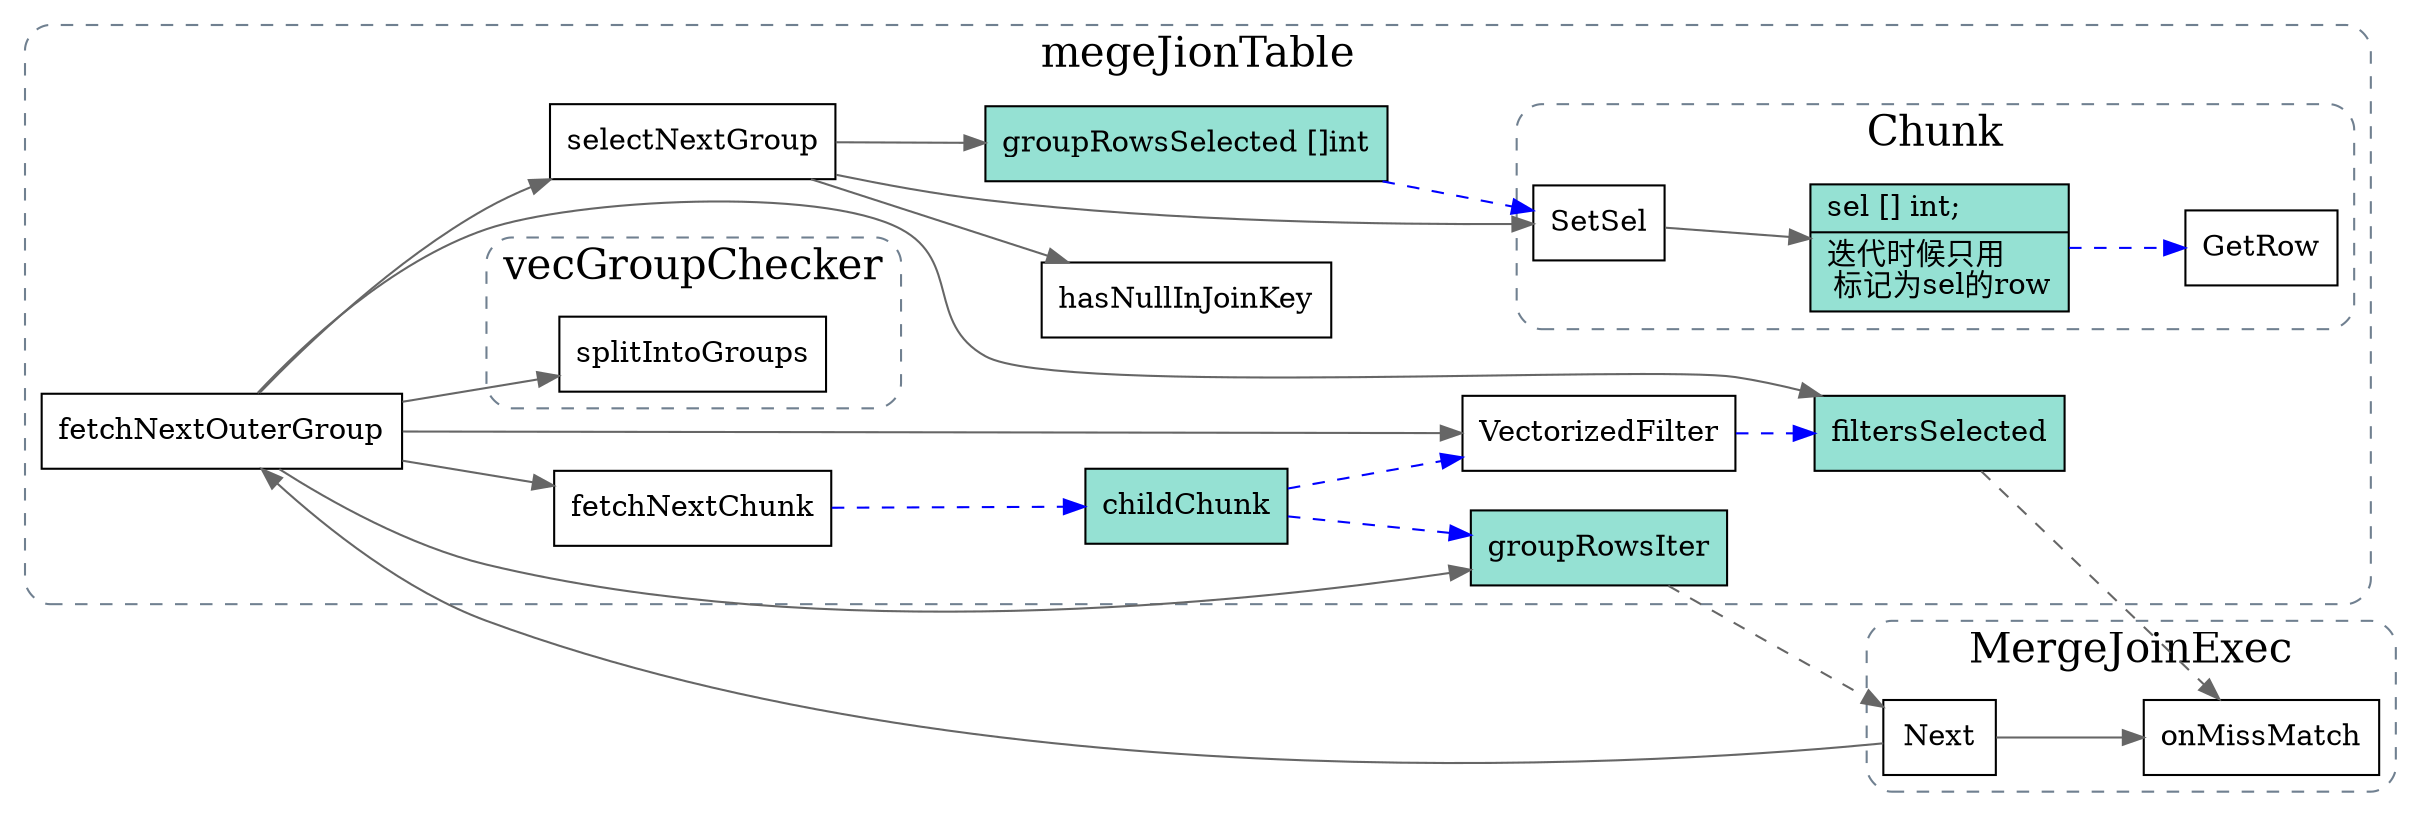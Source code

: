 digraph mergeJoinTable_fetchNextOuterGroup {
  node[shape=box];
  edge[color=gray40];
  newrank=true;
  rankdir=LR;
  subgraph cluster_megeJionTable {
    graph[label="megeJionTable";fontsize=20;style="rounded,dashed";color="slategrey"]
    fetchNextOuterGroup -> {
      fetchNextChunk;
      VectorizedFilter;
      filtersSelected;
      splitIntoGroups;
      selectNextGroup;
      groupRowsIter;
    }
    filtersSelected[
      shape=record;
      style=filled;
      fillcolor="#95e1d3"
      label="{{
        filtersSelected
      }}"
    ];
    childChunk[
      shape=record;
      style=filled;
      fillcolor="#95e1d3"
      label="{{
        childChunk
      }}"
    ];
    groupRowsIter[
      shape=record;
      style=filled;
      fillcolor="#95e1d3"
      label="{{
        groupRowsIter
      }}"
    ];

    subgraph cluster_vecGroupChecker {
      graph[label="vecGroupChecker";fontsize=20;style="rounded,dashed";color="slategrey"]
      splitIntoGroups;
    }
    subgraph cluster_Chunk {
      graph[label="Chunk";fontsize=20;style="rounded,dashed";color="slategrey"]
      SetSel -> sel;
      sel[
        shape=record;
        style=filled;
        fillcolor="#95e1d3"
        label="{{
          sel [] int;\l|
          迭代时候只用\l 
          标记为sel的row\l
        }}"
      ];
      edge[style=dashed;color=blue];
      sel -> GetRow;
    }
    groupRowsSelected[
      shape=record;
      style=filled;
      fillcolor="#95e1d3"
      label="{{
        groupRowsSelected []int
      }}"
    ];

    selectNextGroup -> {
      groupRowsSelected;
      hasNullInJoinKey;
      SetSel;
    }

    edge[style=dashed;color=blue];
    childChunk -> groupRowsIter;
    childChunk -> VectorizedFilter;
    fetchNextChunk -> childChunk;
    VectorizedFilter -> filtersSelected;
    groupRowsSelected -> SetSel;
  }

  subgraph cluster_MergeJoinExec {
    graph[label="MergeJoinExec";fontsize=20;style="rounded,dashed";color="slategrey"]
    Next-> {
      fetchNextOuterGroup;
    }
    Next-> onMissMatch;

    edge[style=dashed]
    filtersSelected -> onMissMatch;
    groupRowsIter -> Next;
  }
}
